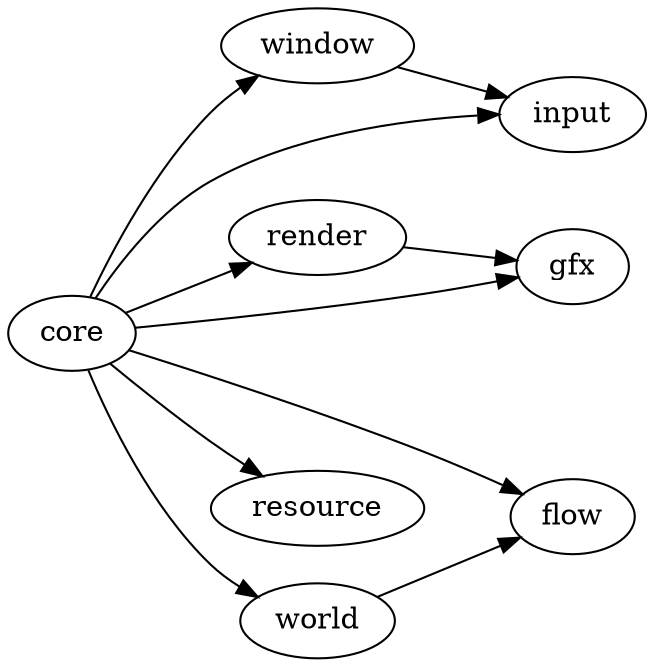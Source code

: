 digraph architecture {
    rankdir=LR;
    core -> window;
    core -> render;
    core -> gfx;
    core -> input;
    core -> flow;
    core -> resource;
    core -> world;
    render -> gfx;
    window -> input;
    world -> flow;
}
